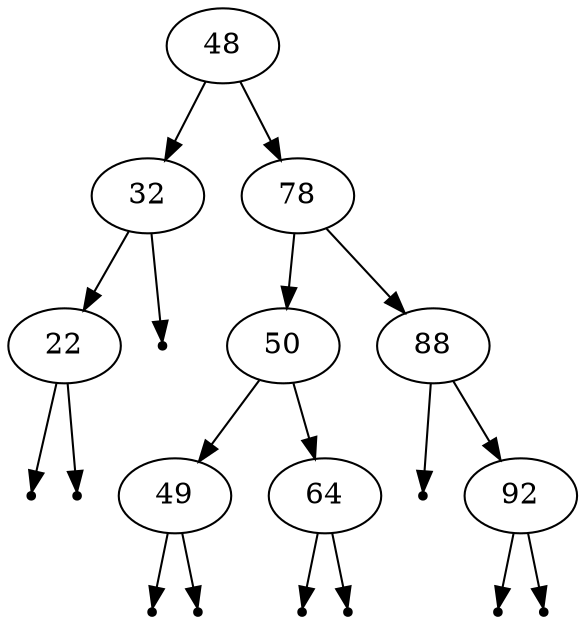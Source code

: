 digraph G {
  graph [ordering="out"];
  48 -> 32
  48 -> 78

  32 -> 22
  null0 [shape=point];
  32 -> null0
  null1 [shape=point];
  null2 [shape=point];
  22 -> null1
  22 -> null2

  78 -> 50
  78 -> 88
  50 -> 49
  50 -> 64
  null3 [shape=point];
  null4 [shape=point];
  49 -> null3
  49 -> null4
  null5 [shape=point];
  null6 [shape=point];
  64 -> null5
  64 -> null6

  null7 [shape=point];
  88 -> null7
  88 -> 92
  null8 [shape=point];
  null9 [shape=point];
  92 -> null8
  92 -> null9
  
}
